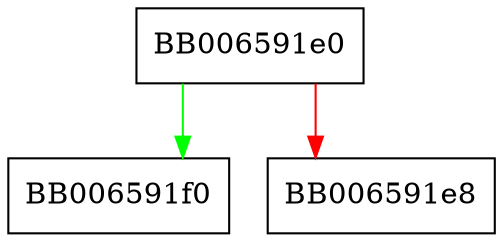 digraph X509_load_cert_crl_file_ex {
  node [shape="box"];
  graph [splines=ortho];
  BB006591e0 -> BB006591f0 [color="green"];
  BB006591e0 -> BB006591e8 [color="red"];
}